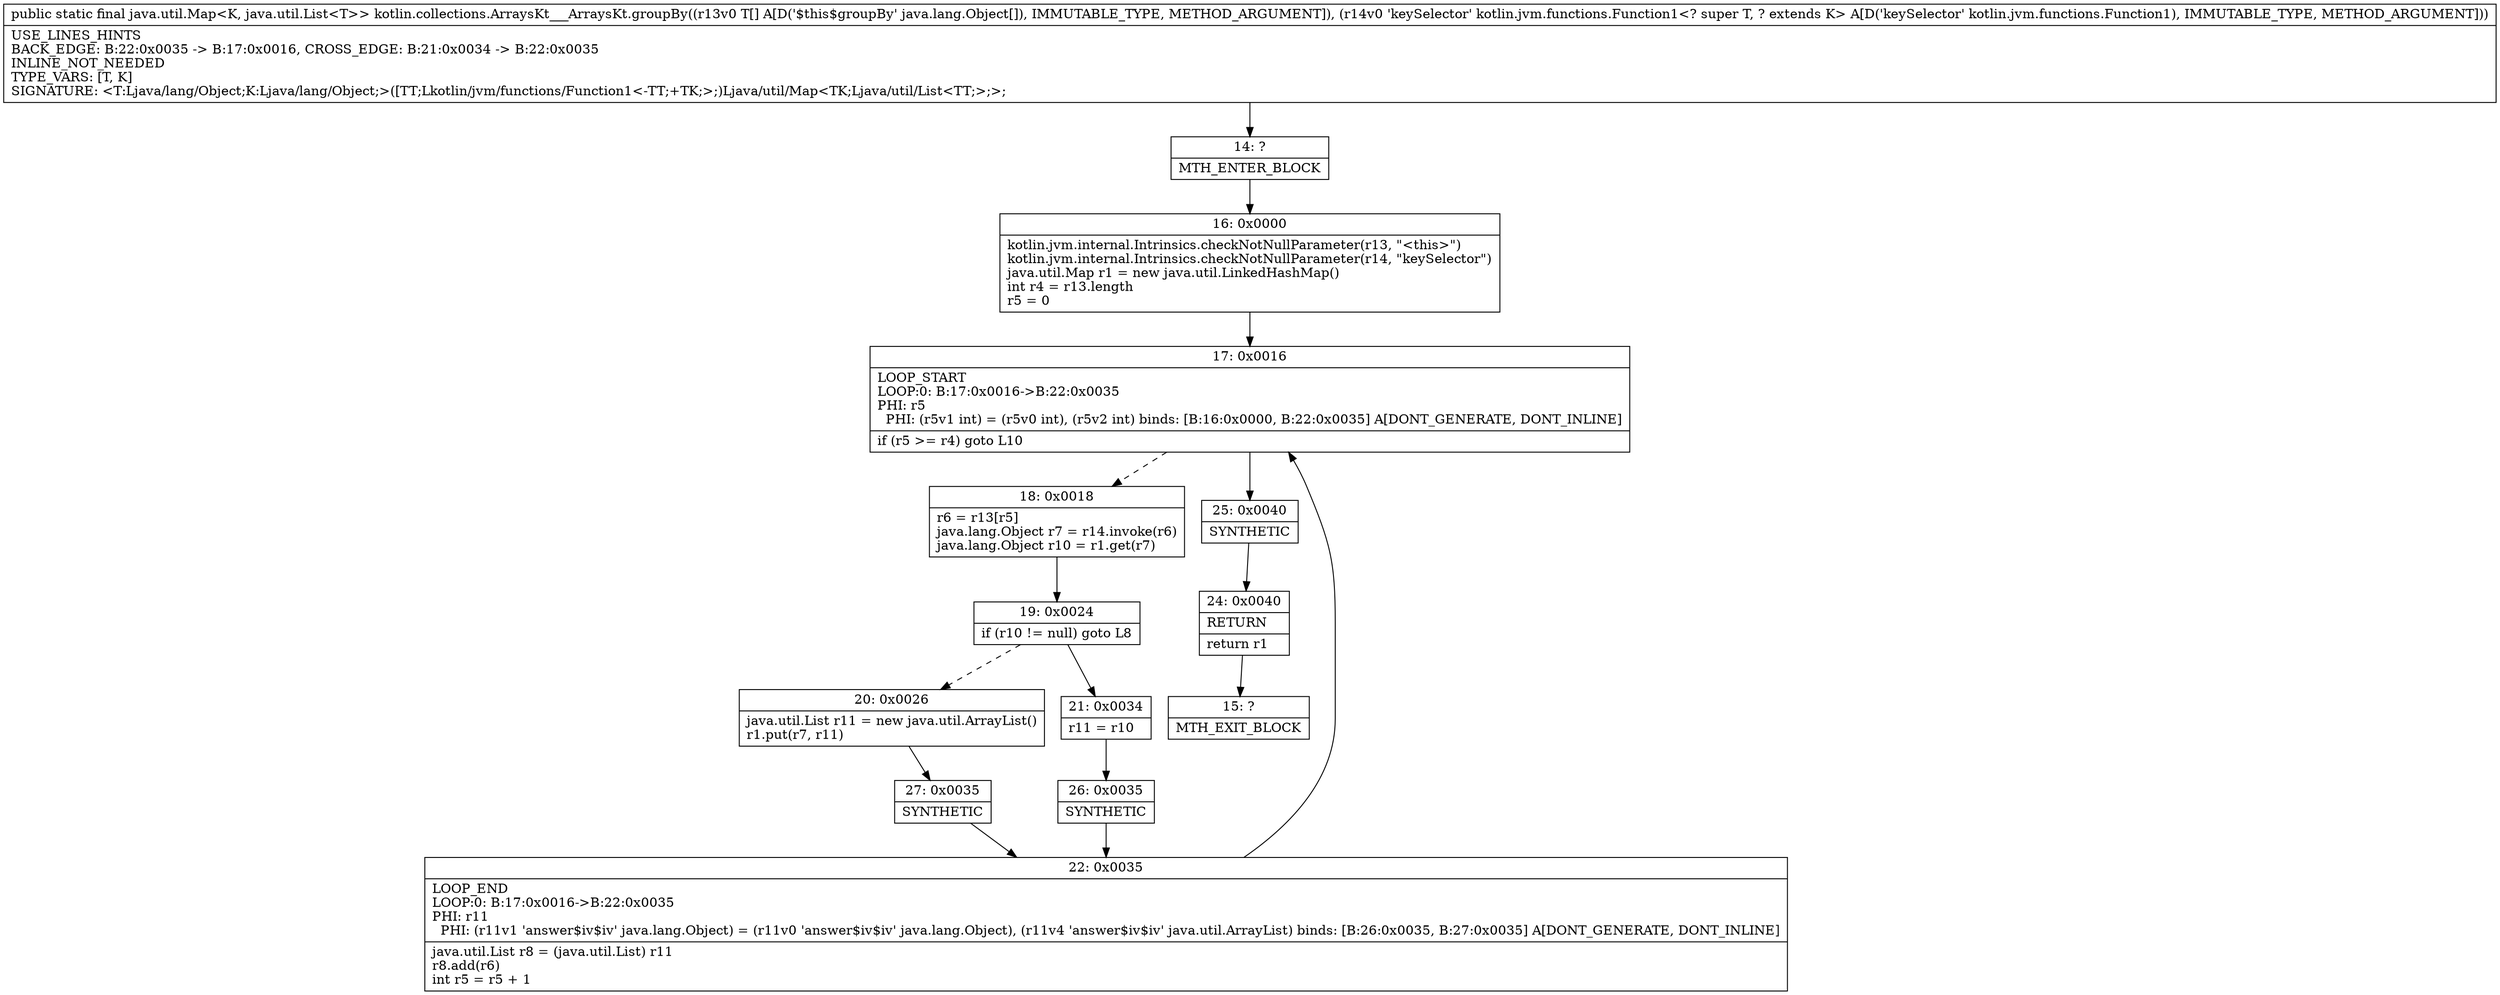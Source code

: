 digraph "CFG forkotlin.collections.ArraysKt___ArraysKt.groupBy([Ljava\/lang\/Object;Lkotlin\/jvm\/functions\/Function1;)Ljava\/util\/Map;" {
Node_14 [shape=record,label="{14\:\ ?|MTH_ENTER_BLOCK\l}"];
Node_16 [shape=record,label="{16\:\ 0x0000|kotlin.jvm.internal.Intrinsics.checkNotNullParameter(r13, \"\<this\>\")\lkotlin.jvm.internal.Intrinsics.checkNotNullParameter(r14, \"keySelector\")\ljava.util.Map r1 = new java.util.LinkedHashMap()\lint r4 = r13.length\lr5 = 0\l}"];
Node_17 [shape=record,label="{17\:\ 0x0016|LOOP_START\lLOOP:0: B:17:0x0016\-\>B:22:0x0035\lPHI: r5 \l  PHI: (r5v1 int) = (r5v0 int), (r5v2 int) binds: [B:16:0x0000, B:22:0x0035] A[DONT_GENERATE, DONT_INLINE]\l|if (r5 \>= r4) goto L10\l}"];
Node_18 [shape=record,label="{18\:\ 0x0018|r6 = r13[r5]\ljava.lang.Object r7 = r14.invoke(r6)\ljava.lang.Object r10 = r1.get(r7)\l}"];
Node_19 [shape=record,label="{19\:\ 0x0024|if (r10 != null) goto L8\l}"];
Node_20 [shape=record,label="{20\:\ 0x0026|java.util.List r11 = new java.util.ArrayList()\lr1.put(r7, r11)\l}"];
Node_27 [shape=record,label="{27\:\ 0x0035|SYNTHETIC\l}"];
Node_22 [shape=record,label="{22\:\ 0x0035|LOOP_END\lLOOP:0: B:17:0x0016\-\>B:22:0x0035\lPHI: r11 \l  PHI: (r11v1 'answer$iv$iv' java.lang.Object) = (r11v0 'answer$iv$iv' java.lang.Object), (r11v4 'answer$iv$iv' java.util.ArrayList) binds: [B:26:0x0035, B:27:0x0035] A[DONT_GENERATE, DONT_INLINE]\l|java.util.List r8 = (java.util.List) r11\lr8.add(r6)\lint r5 = r5 + 1\l}"];
Node_21 [shape=record,label="{21\:\ 0x0034|r11 = r10\l}"];
Node_26 [shape=record,label="{26\:\ 0x0035|SYNTHETIC\l}"];
Node_25 [shape=record,label="{25\:\ 0x0040|SYNTHETIC\l}"];
Node_24 [shape=record,label="{24\:\ 0x0040|RETURN\l|return r1\l}"];
Node_15 [shape=record,label="{15\:\ ?|MTH_EXIT_BLOCK\l}"];
MethodNode[shape=record,label="{public static final java.util.Map\<K, java.util.List\<T\>\> kotlin.collections.ArraysKt___ArraysKt.groupBy((r13v0 T[] A[D('$this$groupBy' java.lang.Object[]), IMMUTABLE_TYPE, METHOD_ARGUMENT]), (r14v0 'keySelector' kotlin.jvm.functions.Function1\<? super T, ? extends K\> A[D('keySelector' kotlin.jvm.functions.Function1), IMMUTABLE_TYPE, METHOD_ARGUMENT]))  | USE_LINES_HINTS\lBACK_EDGE: B:22:0x0035 \-\> B:17:0x0016, CROSS_EDGE: B:21:0x0034 \-\> B:22:0x0035\lINLINE_NOT_NEEDED\lTYPE_VARS: [T, K]\lSIGNATURE: \<T:Ljava\/lang\/Object;K:Ljava\/lang\/Object;\>([TT;Lkotlin\/jvm\/functions\/Function1\<\-TT;+TK;\>;)Ljava\/util\/Map\<TK;Ljava\/util\/List\<TT;\>;\>;\l}"];
MethodNode -> Node_14;Node_14 -> Node_16;
Node_16 -> Node_17;
Node_17 -> Node_18[style=dashed];
Node_17 -> Node_25;
Node_18 -> Node_19;
Node_19 -> Node_20[style=dashed];
Node_19 -> Node_21;
Node_20 -> Node_27;
Node_27 -> Node_22;
Node_22 -> Node_17;
Node_21 -> Node_26;
Node_26 -> Node_22;
Node_25 -> Node_24;
Node_24 -> Node_15;
}

